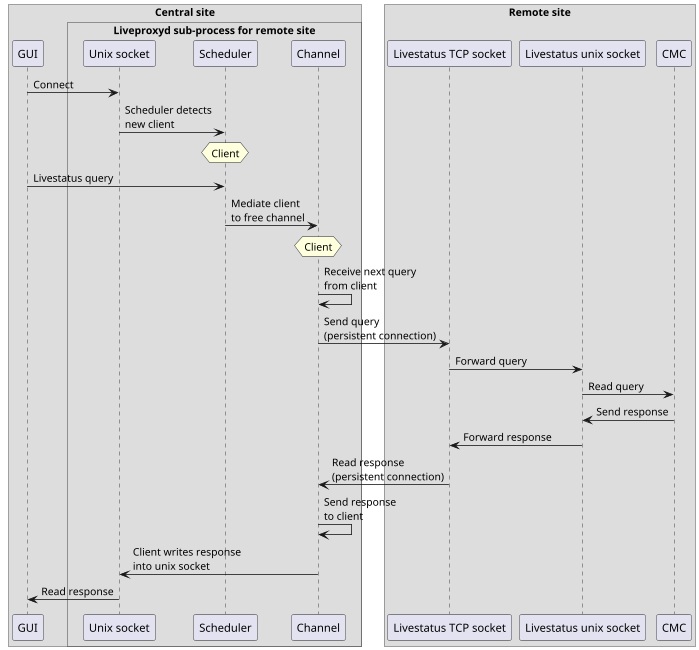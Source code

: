 @startuml
!pragma teoz true
scale 0.8

box "Central site"
    participant "GUI" as gui_central

    box "Liveproxyd sub-process for remote site"
        participant "Unix socket" as unix_socket_liveproxyd
        participant "Scheduler" as scheduler_liveproxyd
        participant "Channel" as channel_liveproxyd
    end box
end box

box "Remote site"
participant "Livestatus TCP socket" as livestatus_tcp_socket_remote
participant "Livestatus unix socket" as livestatus_unix_socket_remote
participant "CMC" as cmc_remote
end box

gui_central -> unix_socket_liveproxyd: Connect
unix_socket_liveproxyd -> scheduler_liveproxyd: Scheduler detects\nnew client
hnote over scheduler_liveproxyd : Client
gui_central -> scheduler_liveproxyd: Livestatus query
scheduler_liveproxyd -> channel_liveproxyd: Mediate client\nto free channel
hnote over channel_liveproxyd : Client
channel_liveproxyd -> channel_liveproxyd: Receive next query\nfrom client
channel_liveproxyd -> livestatus_tcp_socket_remote: Send query\n(persistent connection)
livestatus_tcp_socket_remote -> livestatus_unix_socket_remote: Forward query
livestatus_unix_socket_remote -> cmc_remote: Read query

cmc_remote -> livestatus_unix_socket_remote: Send response
livestatus_unix_socket_remote -> livestatus_tcp_socket_remote: Forward response
livestatus_tcp_socket_remote -> channel_liveproxyd: Read response\n(persistent connection)
channel_liveproxyd -> channel_liveproxyd: Send response\nto client
channel_liveproxyd -> unix_socket_liveproxyd: Client writes response\ninto unix socket
unix_socket_liveproxyd -> gui_central: Read response

@enduml
